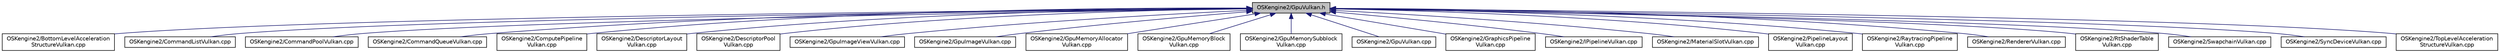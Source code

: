 digraph "OSKengine2/GpuVulkan.h"
{
 // LATEX_PDF_SIZE
  edge [fontname="Helvetica",fontsize="10",labelfontname="Helvetica",labelfontsize="10"];
  node [fontname="Helvetica",fontsize="10",shape=record];
  Node1 [label="OSKengine2/GpuVulkan.h",height=0.2,width=0.4,color="black", fillcolor="grey75", style="filled", fontcolor="black",tooltip=" "];
  Node1 -> Node2 [dir="back",color="midnightblue",fontsize="10",style="solid"];
  Node2 [label="OSKengine2/BottomLevelAcceleration\lStructureVulkan.cpp",height=0.2,width=0.4,color="black", fillcolor="white", style="filled",URL="$_bottom_level_acceleration_structure_vulkan_8cpp.html",tooltip=" "];
  Node1 -> Node3 [dir="back",color="midnightblue",fontsize="10",style="solid"];
  Node3 [label="OSKengine2/CommandListVulkan.cpp",height=0.2,width=0.4,color="black", fillcolor="white", style="filled",URL="$_command_list_vulkan_8cpp.html",tooltip=" "];
  Node1 -> Node4 [dir="back",color="midnightblue",fontsize="10",style="solid"];
  Node4 [label="OSKengine2/CommandPoolVulkan.cpp",height=0.2,width=0.4,color="black", fillcolor="white", style="filled",URL="$_command_pool_vulkan_8cpp.html",tooltip=" "];
  Node1 -> Node5 [dir="back",color="midnightblue",fontsize="10",style="solid"];
  Node5 [label="OSKengine2/CommandQueueVulkan.cpp",height=0.2,width=0.4,color="black", fillcolor="white", style="filled",URL="$_command_queue_vulkan_8cpp.html",tooltip=" "];
  Node1 -> Node6 [dir="back",color="midnightblue",fontsize="10",style="solid"];
  Node6 [label="OSKengine2/ComputePipeline\lVulkan.cpp",height=0.2,width=0.4,color="black", fillcolor="white", style="filled",URL="$_compute_pipeline_vulkan_8cpp.html",tooltip=" "];
  Node1 -> Node7 [dir="back",color="midnightblue",fontsize="10",style="solid"];
  Node7 [label="OSKengine2/DescriptorLayout\lVulkan.cpp",height=0.2,width=0.4,color="black", fillcolor="white", style="filled",URL="$_descriptor_layout_vulkan_8cpp.html",tooltip=" "];
  Node1 -> Node8 [dir="back",color="midnightblue",fontsize="10",style="solid"];
  Node8 [label="OSKengine2/DescriptorPool\lVulkan.cpp",height=0.2,width=0.4,color="black", fillcolor="white", style="filled",URL="$_descriptor_pool_vulkan_8cpp.html",tooltip=" "];
  Node1 -> Node9 [dir="back",color="midnightblue",fontsize="10",style="solid"];
  Node9 [label="OSKengine2/GpuImageViewVulkan.cpp",height=0.2,width=0.4,color="black", fillcolor="white", style="filled",URL="$_gpu_image_view_vulkan_8cpp.html",tooltip=" "];
  Node1 -> Node10 [dir="back",color="midnightblue",fontsize="10",style="solid"];
  Node10 [label="OSKengine2/GpuImageVulkan.cpp",height=0.2,width=0.4,color="black", fillcolor="white", style="filled",URL="$_gpu_image_vulkan_8cpp.html",tooltip=" "];
  Node1 -> Node11 [dir="back",color="midnightblue",fontsize="10",style="solid"];
  Node11 [label="OSKengine2/GpuMemoryAllocator\lVulkan.cpp",height=0.2,width=0.4,color="black", fillcolor="white", style="filled",URL="$_gpu_memory_allocator_vulkan_8cpp.html",tooltip=" "];
  Node1 -> Node12 [dir="back",color="midnightblue",fontsize="10",style="solid"];
  Node12 [label="OSKengine2/GpuMemoryBlock\lVulkan.cpp",height=0.2,width=0.4,color="black", fillcolor="white", style="filled",URL="$_gpu_memory_block_vulkan_8cpp.html",tooltip=" "];
  Node1 -> Node13 [dir="back",color="midnightblue",fontsize="10",style="solid"];
  Node13 [label="OSKengine2/GpuMemorySubblock\lVulkan.cpp",height=0.2,width=0.4,color="black", fillcolor="white", style="filled",URL="$_gpu_memory_subblock_vulkan_8cpp.html",tooltip=" "];
  Node1 -> Node14 [dir="back",color="midnightblue",fontsize="10",style="solid"];
  Node14 [label="OSKengine2/GpuVulkan.cpp",height=0.2,width=0.4,color="black", fillcolor="white", style="filled",URL="$_gpu_vulkan_8cpp.html",tooltip=" "];
  Node1 -> Node15 [dir="back",color="midnightblue",fontsize="10",style="solid"];
  Node15 [label="OSKengine2/GraphicsPipeline\lVulkan.cpp",height=0.2,width=0.4,color="black", fillcolor="white", style="filled",URL="$_graphics_pipeline_vulkan_8cpp.html",tooltip=" "];
  Node1 -> Node16 [dir="back",color="midnightblue",fontsize="10",style="solid"];
  Node16 [label="OSKengine2/IPipelineVulkan.cpp",height=0.2,width=0.4,color="black", fillcolor="white", style="filled",URL="$_i_pipeline_vulkan_8cpp.html",tooltip=" "];
  Node1 -> Node17 [dir="back",color="midnightblue",fontsize="10",style="solid"];
  Node17 [label="OSKengine2/MaterialSlotVulkan.cpp",height=0.2,width=0.4,color="black", fillcolor="white", style="filled",URL="$_material_slot_vulkan_8cpp.html",tooltip=" "];
  Node1 -> Node18 [dir="back",color="midnightblue",fontsize="10",style="solid"];
  Node18 [label="OSKengine2/PipelineLayout\lVulkan.cpp",height=0.2,width=0.4,color="black", fillcolor="white", style="filled",URL="$_pipeline_layout_vulkan_8cpp.html",tooltip=" "];
  Node1 -> Node19 [dir="back",color="midnightblue",fontsize="10",style="solid"];
  Node19 [label="OSKengine2/RaytracingPipeline\lVulkan.cpp",height=0.2,width=0.4,color="black", fillcolor="white", style="filled",URL="$_raytracing_pipeline_vulkan_8cpp.html",tooltip=" "];
  Node1 -> Node20 [dir="back",color="midnightblue",fontsize="10",style="solid"];
  Node20 [label="OSKengine2/RendererVulkan.cpp",height=0.2,width=0.4,color="black", fillcolor="white", style="filled",URL="$_renderer_vulkan_8cpp.html",tooltip=" "];
  Node1 -> Node21 [dir="back",color="midnightblue",fontsize="10",style="solid"];
  Node21 [label="OSKengine2/RtShaderTable\lVulkan.cpp",height=0.2,width=0.4,color="black", fillcolor="white", style="filled",URL="$_rt_shader_table_vulkan_8cpp.html",tooltip=" "];
  Node1 -> Node22 [dir="back",color="midnightblue",fontsize="10",style="solid"];
  Node22 [label="OSKengine2/SwapchainVulkan.cpp",height=0.2,width=0.4,color="black", fillcolor="white", style="filled",URL="$_swapchain_vulkan_8cpp.html",tooltip=" "];
  Node1 -> Node23 [dir="back",color="midnightblue",fontsize="10",style="solid"];
  Node23 [label="OSKengine2/SyncDeviceVulkan.cpp",height=0.2,width=0.4,color="black", fillcolor="white", style="filled",URL="$_sync_device_vulkan_8cpp.html",tooltip=" "];
  Node1 -> Node24 [dir="back",color="midnightblue",fontsize="10",style="solid"];
  Node24 [label="OSKengine2/TopLevelAcceleration\lStructureVulkan.cpp",height=0.2,width=0.4,color="black", fillcolor="white", style="filled",URL="$_top_level_acceleration_structure_vulkan_8cpp.html",tooltip=" "];
}
